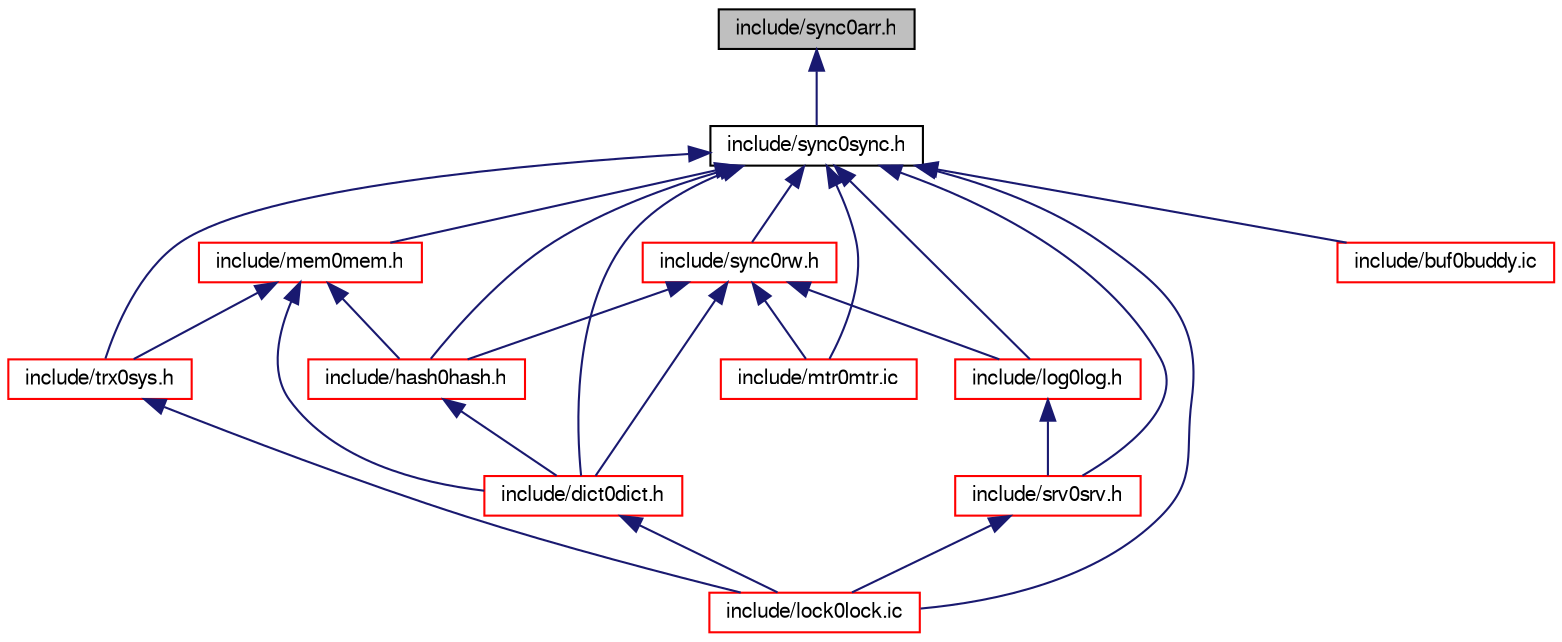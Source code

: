 digraph "include/sync0arr.h"
{
  bgcolor="transparent";
  edge [fontname="FreeSans",fontsize="10",labelfontname="FreeSans",labelfontsize="10"];
  node [fontname="FreeSans",fontsize="10",shape=record];
  Node1 [label="include/sync0arr.h",height=0.2,width=0.4,color="black", fillcolor="grey75", style="filled" fontcolor="black"];
  Node1 -> Node2 [dir="back",color="midnightblue",fontsize="10",style="solid",fontname="FreeSans"];
  Node2 [label="include/sync0sync.h",height=0.2,width=0.4,color="black",URL="$sync0sync_8h.html"];
  Node2 -> Node3 [dir="back",color="midnightblue",fontsize="10",style="solid",fontname="FreeSans"];
  Node3 [label="include/mem0mem.h",height=0.2,width=0.4,color="red",URL="$mem0mem_8h.html"];
  Node3 -> Node4 [dir="back",color="midnightblue",fontsize="10",style="solid",fontname="FreeSans"];
  Node4 [label="include/hash0hash.h",height=0.2,width=0.4,color="red",URL="$hash0hash_8h.html"];
  Node4 -> Node5 [dir="back",color="midnightblue",fontsize="10",style="solid",fontname="FreeSans"];
  Node5 [label="include/dict0dict.h",height=0.2,width=0.4,color="red",URL="$dict0dict_8h.html"];
  Node5 -> Node6 [dir="back",color="midnightblue",fontsize="10",style="solid",fontname="FreeSans"];
  Node6 [label="include/lock0lock.ic",height=0.2,width=0.4,color="red",URL="$lock0lock_8ic.html"];
  Node3 -> Node7 [dir="back",color="midnightblue",fontsize="10",style="solid",fontname="FreeSans"];
  Node7 [label="include/trx0sys.h",height=0.2,width=0.4,color="red",URL="$trx0sys_8h.html"];
  Node7 -> Node6 [dir="back",color="midnightblue",fontsize="10",style="solid",fontname="FreeSans"];
  Node3 -> Node5 [dir="back",color="midnightblue",fontsize="10",style="solid",fontname="FreeSans"];
  Node2 -> Node8 [dir="back",color="midnightblue",fontsize="10",style="solid",fontname="FreeSans"];
  Node8 [label="include/log0log.h",height=0.2,width=0.4,color="red",URL="$log0log_8h.html"];
  Node8 -> Node9 [dir="back",color="midnightblue",fontsize="10",style="solid",fontname="FreeSans"];
  Node9 [label="include/srv0srv.h",height=0.2,width=0.4,color="red",URL="$srv0srv_8h.html"];
  Node9 -> Node6 [dir="back",color="midnightblue",fontsize="10",style="solid",fontname="FreeSans"];
  Node2 -> Node10 [dir="back",color="midnightblue",fontsize="10",style="solid",fontname="FreeSans"];
  Node10 [label="include/sync0rw.h",height=0.2,width=0.4,color="red",URL="$sync0rw_8h.html"];
  Node10 -> Node8 [dir="back",color="midnightblue",fontsize="10",style="solid",fontname="FreeSans"];
  Node10 -> Node11 [dir="back",color="midnightblue",fontsize="10",style="solid",fontname="FreeSans"];
  Node11 [label="include/mtr0mtr.ic",height=0.2,width=0.4,color="red",URL="$mtr0mtr_8ic.html"];
  Node10 -> Node4 [dir="back",color="midnightblue",fontsize="10",style="solid",fontname="FreeSans"];
  Node10 -> Node5 [dir="back",color="midnightblue",fontsize="10",style="solid",fontname="FreeSans"];
  Node2 -> Node11 [dir="back",color="midnightblue",fontsize="10",style="solid",fontname="FreeSans"];
  Node2 -> Node4 [dir="back",color="midnightblue",fontsize="10",style="solid",fontname="FreeSans"];
  Node2 -> Node9 [dir="back",color="midnightblue",fontsize="10",style="solid",fontname="FreeSans"];
  Node2 -> Node7 [dir="back",color="midnightblue",fontsize="10",style="solid",fontname="FreeSans"];
  Node2 -> Node5 [dir="back",color="midnightblue",fontsize="10",style="solid",fontname="FreeSans"];
  Node2 -> Node12 [dir="back",color="midnightblue",fontsize="10",style="solid",fontname="FreeSans"];
  Node12 [label="include/buf0buddy.ic",height=0.2,width=0.4,color="red",URL="$buf0buddy_8ic.html"];
  Node2 -> Node6 [dir="back",color="midnightblue",fontsize="10",style="solid",fontname="FreeSans"];
}
